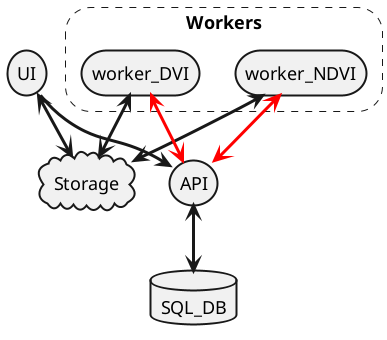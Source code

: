 @startuml


skinparam arrowthickness 3
skinparam defaultFontName Arial
skinparam defaultFontSize 18
skinparam roundCorner 50

rectangle UI as ui #line.bold
cloud Storage as storage #line.bold
rectangle API as api #line.bold
rectangle "Workers" #line.dashed {
    rectangle worker_NDVI as ndvi #line.bold
    rectangle worker_DVI as dvi #line.bold
}

database SQL_DB as db #line.bold

ui <--> storage
ui --> api

api <--> db

ndvi <--> storage
dvi <--> storage

ndvi <-[#red]-> api
dvi <-[#red]-> api

@enduml